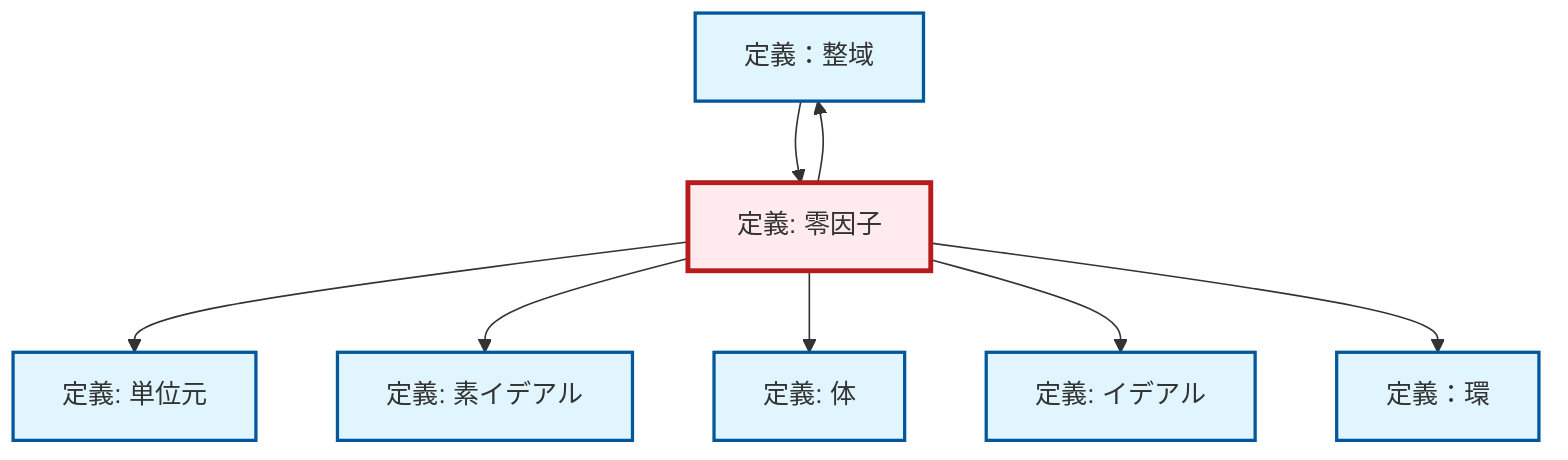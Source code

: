 graph TD
    classDef definition fill:#e1f5fe,stroke:#01579b,stroke-width:2px
    classDef theorem fill:#f3e5f5,stroke:#4a148c,stroke-width:2px
    classDef axiom fill:#fff3e0,stroke:#e65100,stroke-width:2px
    classDef example fill:#e8f5e9,stroke:#1b5e20,stroke-width:2px
    classDef current fill:#ffebee,stroke:#b71c1c,stroke-width:3px
    def-prime-ideal["定義: 素イデアル"]:::definition
    def-ideal["定義: イデアル"]:::definition
    def-integral-domain["定義：整域"]:::definition
    def-zero-divisor["定義: 零因子"]:::definition
    def-ring["定義：環"]:::definition
    def-field["定義: 体"]:::definition
    def-identity-element["定義: 単位元"]:::definition
    def-zero-divisor --> def-identity-element
    def-zero-divisor --> def-prime-ideal
    def-zero-divisor --> def-field
    def-zero-divisor --> def-ideal
    def-integral-domain --> def-zero-divisor
    def-zero-divisor --> def-integral-domain
    def-zero-divisor --> def-ring
    class def-zero-divisor current